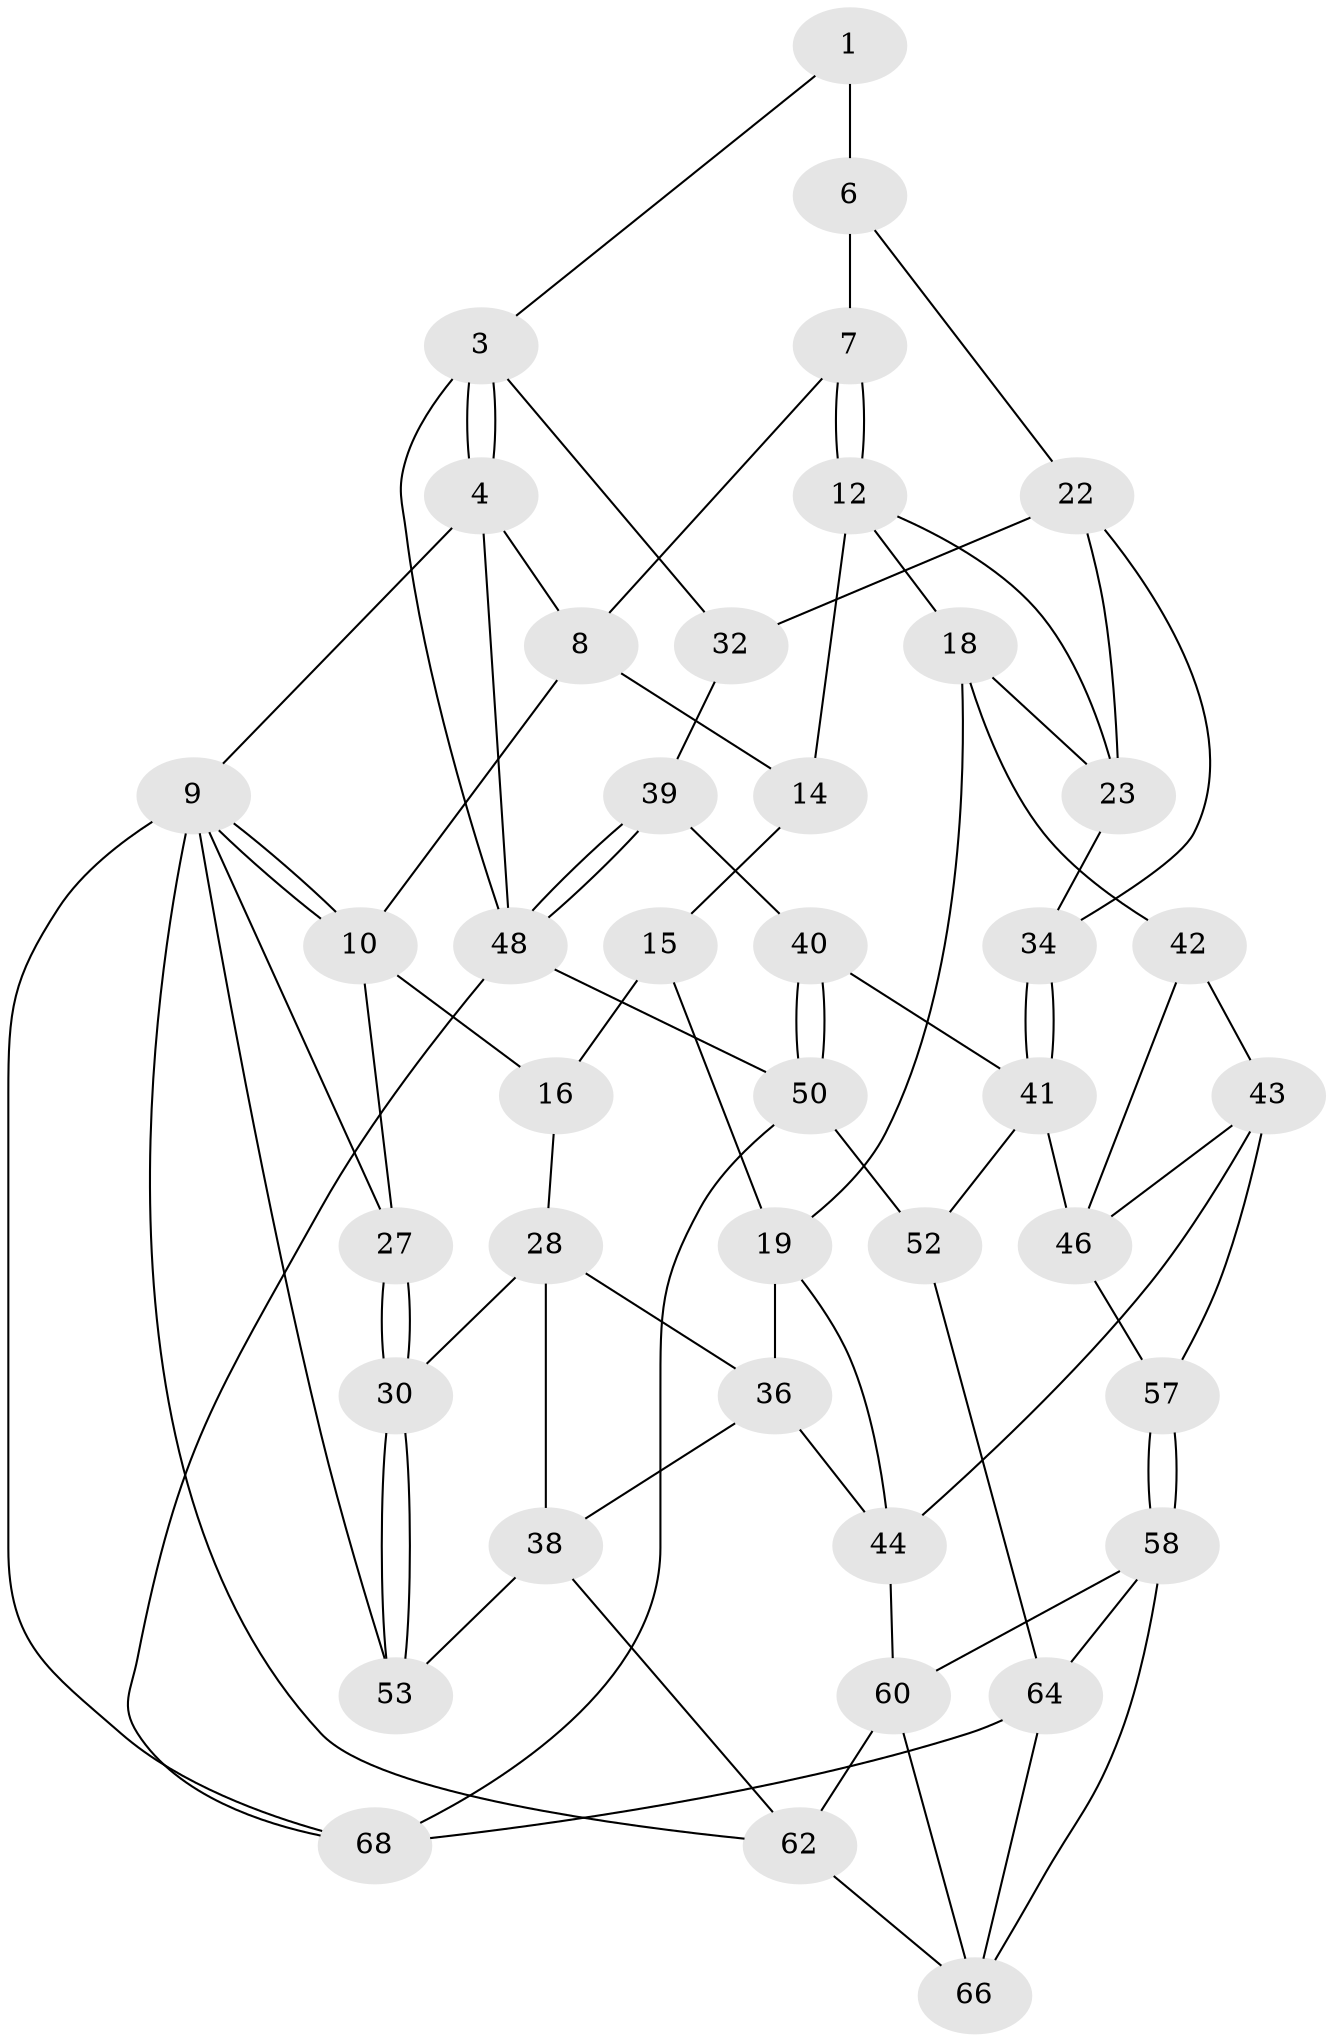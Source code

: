 // Generated by graph-tools (version 1.1) at 2025/24/03/03/25 07:24:36]
// undirected, 41 vertices, 84 edges
graph export_dot {
graph [start="1"]
  node [color=gray90,style=filled];
  1 [pos="+0.8005028198084191+0",super="+2"];
  3 [pos="+1+0.21936191680215766",super="+31"];
  4 [pos="+1+0",super="+5"];
  6 [pos="+0.7783864252137667+0.20914277315120655",super="+21"];
  7 [pos="+0.6487354343305877+0.052443041061916655"];
  8 [pos="+0.5759215031828896+0",super="+11"];
  9 [pos="+0+0",super="+54"];
  10 [pos="+0.2920758825053847+0",super="+17"];
  12 [pos="+0.6395097429525128+0.23315296627234092",super="+13"];
  14 [pos="+0.38926317117537307+0.07625552281060755"];
  15 [pos="+0.3809638435064426+0.09163706472612704",super="+20"];
  16 [pos="+0.11269463149762368+0.2541120459494765",super="+26"];
  18 [pos="+0.5062065593264431+0.4330531038582491",super="+25"];
  19 [pos="+0.4984217169544072+0.4347488071061153",super="+35"];
  22 [pos="+0.7734969047781878+0.27796965297321685",super="+33"];
  23 [pos="+0.6801646325025033+0.25055551344346916",super="+24"];
  27 [pos="+0+0.32520091316249494"];
  28 [pos="+0.26710535636239796+0.3583788889187584",super="+29"];
  30 [pos="+0+0.4803628161436949"];
  32 [pos="+0.8088513551040037+0.41644536830558676"];
  34 [pos="+0.5605341724676451+0.44988207472340197"];
  36 [pos="+0.26788211929391914+0.40606703643559433",super="+37"];
  38 [pos="+0.0023833834639444035+0.5342107743658022",super="+63"];
  39 [pos="+0.8007842314101814+0.4862826273274926"];
  40 [pos="+0.7859419276477728+0.5114068497421591"];
  41 [pos="+0.6037876523056098+0.4811900325796073",super="+45"];
  42 [pos="+0.5198333156663414+0.6127984027187144"];
  43 [pos="+0.43930510035206005+0.6442680553437033",super="+56"];
  44 [pos="+0.35559160985878446+0.578217964236649",super="+55"];
  46 [pos="+0.5980373462165651+0.6797293008272267",super="+47"];
  48 [pos="+1+0.49518722660191117",super="+49"];
  50 [pos="+0.8238582975477742+0.7774683352546824",super="+51"];
  52 [pos="+0.6573412944832676+0.7410280253377873"];
  53 [pos="+0+0.6140955123860378"];
  57 [pos="+0.44839812001822504+0.6804286964170438"];
  58 [pos="+0.45079727350819376+0.790214064160599",super="+59"];
  60 [pos="+0.30744646485644495+0.8117825856576074",super="+61"];
  62 [pos="+0.14019375898175812+0.8155505367005523",super="+67"];
  64 [pos="+0.4844857977663923+0.794860091421225",super="+65"];
  66 [pos="+0.5210164191115966+1",super="+69"];
  68 [pos="+0.7152034227575962+1"];
  1 -- 6 [weight=2];
  1 -- 3;
  3 -- 4;
  3 -- 4;
  3 -- 32;
  3 -- 48;
  4 -- 9;
  4 -- 48;
  4 -- 8;
  6 -- 7;
  6 -- 22;
  7 -- 8;
  7 -- 12;
  7 -- 12;
  8 -- 10;
  8 -- 14;
  9 -- 10;
  9 -- 10;
  9 -- 27;
  9 -- 68;
  9 -- 53;
  9 -- 62;
  10 -- 16;
  10 -- 27;
  12 -- 23;
  12 -- 18;
  12 -- 14;
  14 -- 15;
  15 -- 16 [weight=2];
  15 -- 19;
  16 -- 28;
  18 -- 19;
  18 -- 42;
  18 -- 23;
  19 -- 36;
  19 -- 44;
  22 -- 23;
  22 -- 32;
  22 -- 34;
  23 -- 34;
  27 -- 30;
  27 -- 30;
  28 -- 36;
  28 -- 38;
  28 -- 30;
  30 -- 53;
  30 -- 53;
  32 -- 39;
  34 -- 41;
  34 -- 41;
  36 -- 38;
  36 -- 44;
  38 -- 53;
  38 -- 62;
  39 -- 40;
  39 -- 48;
  39 -- 48;
  40 -- 41;
  40 -- 50;
  40 -- 50;
  41 -- 52;
  41 -- 46;
  42 -- 43;
  42 -- 46;
  43 -- 44;
  43 -- 57;
  43 -- 46;
  44 -- 60;
  46 -- 57;
  48 -- 50;
  48 -- 68;
  50 -- 52;
  50 -- 68;
  52 -- 64;
  57 -- 58;
  57 -- 58;
  58 -- 64;
  58 -- 60;
  58 -- 66;
  60 -- 66;
  60 -- 62;
  62 -- 66;
  64 -- 66;
  64 -- 68;
}
